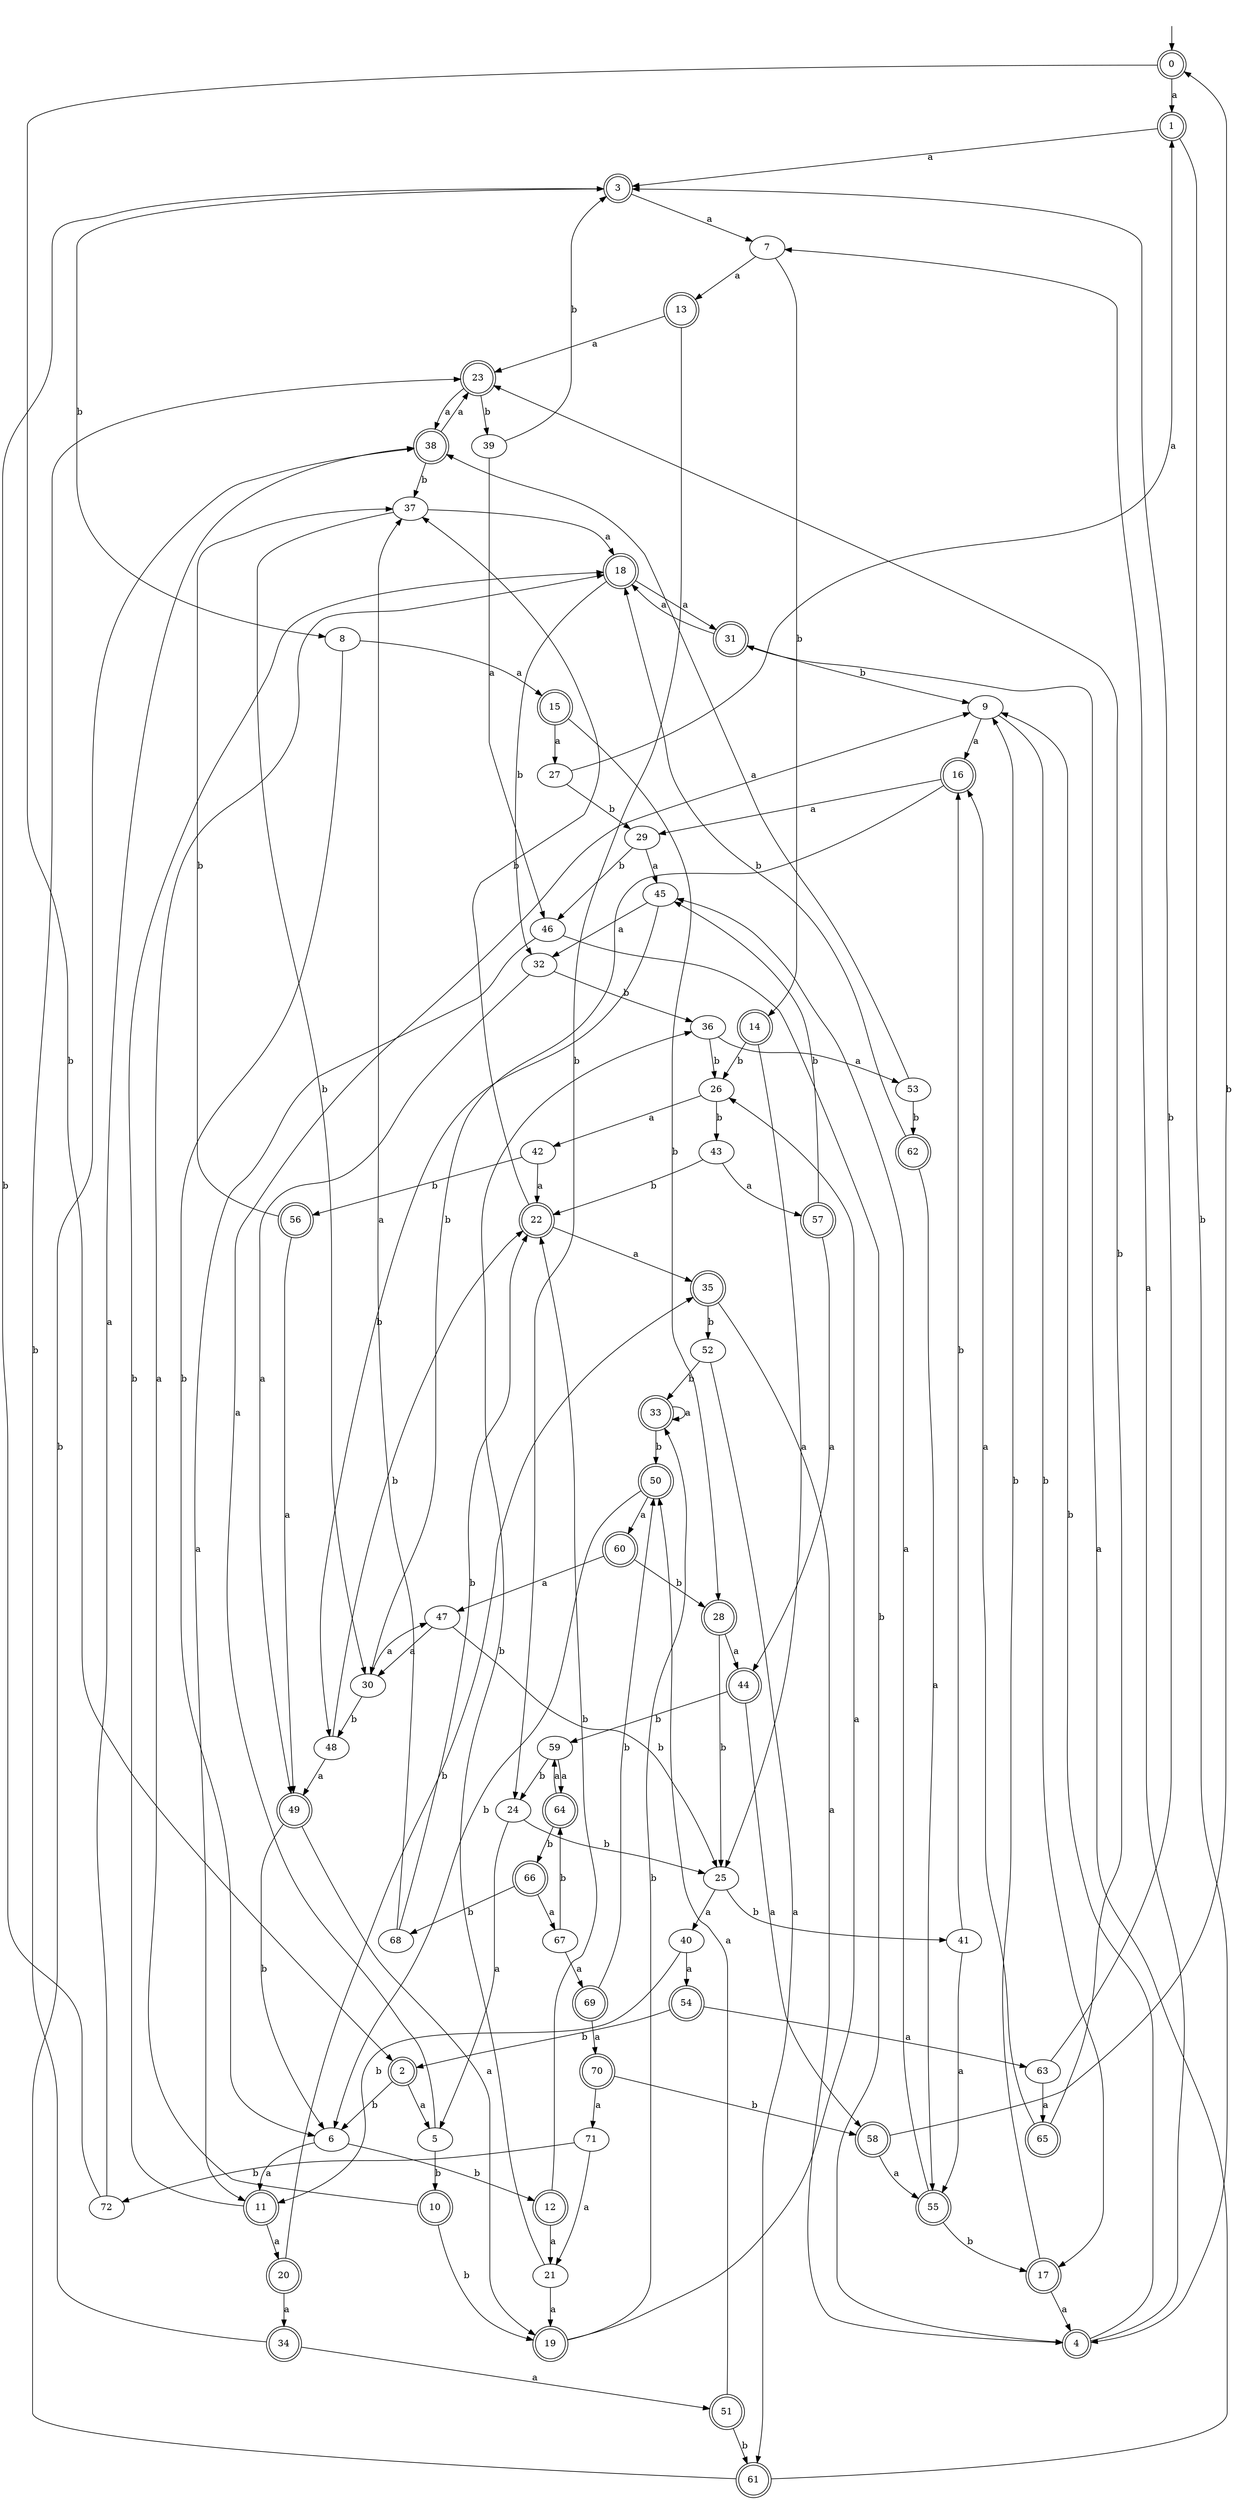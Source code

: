 digraph RandomDFA {
  __start0 [label="", shape=none];
  __start0 -> 0 [label=""];
  0 [shape=circle] [shape=doublecircle]
  0 -> 1 [label="a"]
  0 -> 2 [label="b"]
  1 [shape=doublecircle]
  1 -> 3 [label="a"]
  1 -> 4 [label="b"]
  2 [shape=doublecircle]
  2 -> 5 [label="a"]
  2 -> 6 [label="b"]
  3 [shape=doublecircle]
  3 -> 7 [label="a"]
  3 -> 8 [label="b"]
  4 [shape=doublecircle]
  4 -> 7 [label="a"]
  4 -> 9 [label="b"]
  5
  5 -> 9 [label="a"]
  5 -> 10 [label="b"]
  6
  6 -> 11 [label="a"]
  6 -> 12 [label="b"]
  7
  7 -> 13 [label="a"]
  7 -> 14 [label="b"]
  8
  8 -> 15 [label="a"]
  8 -> 6 [label="b"]
  9
  9 -> 16 [label="a"]
  9 -> 17 [label="b"]
  10 [shape=doublecircle]
  10 -> 18 [label="a"]
  10 -> 19 [label="b"]
  11 [shape=doublecircle]
  11 -> 20 [label="a"]
  11 -> 18 [label="b"]
  12 [shape=doublecircle]
  12 -> 21 [label="a"]
  12 -> 22 [label="b"]
  13 [shape=doublecircle]
  13 -> 23 [label="a"]
  13 -> 24 [label="b"]
  14 [shape=doublecircle]
  14 -> 25 [label="a"]
  14 -> 26 [label="b"]
  15 [shape=doublecircle]
  15 -> 27 [label="a"]
  15 -> 28 [label="b"]
  16 [shape=doublecircle]
  16 -> 29 [label="a"]
  16 -> 30 [label="b"]
  17 [shape=doublecircle]
  17 -> 4 [label="a"]
  17 -> 9 [label="b"]
  18 [shape=doublecircle]
  18 -> 31 [label="a"]
  18 -> 32 [label="b"]
  19 [shape=doublecircle]
  19 -> 26 [label="a"]
  19 -> 33 [label="b"]
  20 [shape=doublecircle]
  20 -> 34 [label="a"]
  20 -> 35 [label="b"]
  21
  21 -> 19 [label="a"]
  21 -> 36 [label="b"]
  22 [shape=doublecircle]
  22 -> 35 [label="a"]
  22 -> 37 [label="b"]
  23 [shape=doublecircle]
  23 -> 38 [label="a"]
  23 -> 39 [label="b"]
  24
  24 -> 5 [label="a"]
  24 -> 25 [label="b"]
  25
  25 -> 40 [label="a"]
  25 -> 41 [label="b"]
  26
  26 -> 42 [label="a"]
  26 -> 43 [label="b"]
  27
  27 -> 1 [label="a"]
  27 -> 29 [label="b"]
  28 [shape=doublecircle]
  28 -> 44 [label="a"]
  28 -> 25 [label="b"]
  29
  29 -> 45 [label="a"]
  29 -> 46 [label="b"]
  30
  30 -> 47 [label="a"]
  30 -> 48 [label="b"]
  31 [shape=doublecircle]
  31 -> 18 [label="a"]
  31 -> 9 [label="b"]
  32
  32 -> 49 [label="a"]
  32 -> 36 [label="b"]
  33 [shape=doublecircle]
  33 -> 33 [label="a"]
  33 -> 50 [label="b"]
  34 [shape=doublecircle]
  34 -> 51 [label="a"]
  34 -> 23 [label="b"]
  35 [shape=doublecircle]
  35 -> 4 [label="a"]
  35 -> 52 [label="b"]
  36
  36 -> 53 [label="a"]
  36 -> 26 [label="b"]
  37
  37 -> 18 [label="a"]
  37 -> 30 [label="b"]
  38 [shape=doublecircle]
  38 -> 23 [label="a"]
  38 -> 37 [label="b"]
  39
  39 -> 46 [label="a"]
  39 -> 3 [label="b"]
  40
  40 -> 54 [label="a"]
  40 -> 11 [label="b"]
  41
  41 -> 55 [label="a"]
  41 -> 16 [label="b"]
  42
  42 -> 22 [label="a"]
  42 -> 56 [label="b"]
  43
  43 -> 57 [label="a"]
  43 -> 22 [label="b"]
  44 [shape=doublecircle]
  44 -> 58 [label="a"]
  44 -> 59 [label="b"]
  45
  45 -> 32 [label="a"]
  45 -> 48 [label="b"]
  46
  46 -> 11 [label="a"]
  46 -> 4 [label="b"]
  47
  47 -> 30 [label="a"]
  47 -> 25 [label="b"]
  48
  48 -> 49 [label="a"]
  48 -> 22 [label="b"]
  49 [shape=doublecircle]
  49 -> 19 [label="a"]
  49 -> 6 [label="b"]
  50 [shape=doublecircle]
  50 -> 60 [label="a"]
  50 -> 6 [label="b"]
  51 [shape=doublecircle]
  51 -> 50 [label="a"]
  51 -> 61 [label="b"]
  52
  52 -> 61 [label="a"]
  52 -> 33 [label="b"]
  53
  53 -> 38 [label="a"]
  53 -> 62 [label="b"]
  54 [shape=doublecircle]
  54 -> 63 [label="a"]
  54 -> 2 [label="b"]
  55 [shape=doublecircle]
  55 -> 45 [label="a"]
  55 -> 17 [label="b"]
  56 [shape=doublecircle]
  56 -> 49 [label="a"]
  56 -> 37 [label="b"]
  57 [shape=doublecircle]
  57 -> 44 [label="a"]
  57 -> 45 [label="b"]
  58 [shape=doublecircle]
  58 -> 55 [label="a"]
  58 -> 0 [label="b"]
  59
  59 -> 64 [label="a"]
  59 -> 24 [label="b"]
  60 [shape=doublecircle]
  60 -> 47 [label="a"]
  60 -> 28 [label="b"]
  61 [shape=doublecircle]
  61 -> 31 [label="a"]
  61 -> 38 [label="b"]
  62 [shape=doublecircle]
  62 -> 55 [label="a"]
  62 -> 18 [label="b"]
  63
  63 -> 65 [label="a"]
  63 -> 3 [label="b"]
  64 [shape=doublecircle]
  64 -> 59 [label="a"]
  64 -> 66 [label="b"]
  65 [shape=doublecircle]
  65 -> 16 [label="a"]
  65 -> 23 [label="b"]
  66 [shape=doublecircle]
  66 -> 67 [label="a"]
  66 -> 68 [label="b"]
  67
  67 -> 69 [label="a"]
  67 -> 64 [label="b"]
  68
  68 -> 37 [label="a"]
  68 -> 22 [label="b"]
  69 [shape=doublecircle]
  69 -> 70 [label="a"]
  69 -> 50 [label="b"]
  70 [shape=doublecircle]
  70 -> 71 [label="a"]
  70 -> 58 [label="b"]
  71
  71 -> 21 [label="a"]
  71 -> 72 [label="b"]
  72
  72 -> 38 [label="a"]
  72 -> 3 [label="b"]
}
